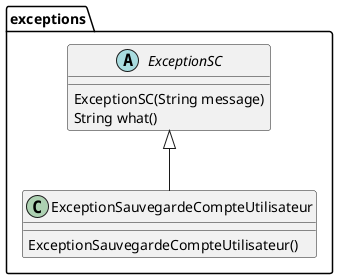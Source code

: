 @startuml Classes

package exceptions {
	abstract ExceptionSC {
		ExceptionSC(String message)
		String what()
	}

	class ExceptionSauvegardeCompteUtilisateur extends ExceptionSC {
		ExceptionSauvegardeCompteUtilisateur()
	}
}

newpage

package gestionnaires {
	interface GestionnaireDialogue {
		void consulterCompteDepensesCommunes(CompteDepensesCommunes compteDC)
		void consulterListeCompteDepensesCommunes(CompteUtilisateur compteU)
		void afficherListeDepensesCommunes(Collection<Depense> listeDepenses)
		void afficherMessageInformation(String message)
		void afficherMessageErreur(String message)
		void afficherListeComptesDepensesCommunes(Collection<CompteDepensesCommunes> listeComptesDepenses)
		void afficherPageAccueil(CompteUtilisateur compte)
		void creerCompteUtilisateur(String pseudo, String prenom, String nom, String email, String motDePasse, String confirmationMotDePasse)
		void creerCompteDepensesCommunes(String nom, String description)
		void seConnecter(String pseudo, String motDePasse)
		String hasher(String motDePasse)
		bool pseudoConforme(String pseudo)
		bool prenomConforme(String prenom)
		bool nomConforme(String nom)
		bool emailConforme(String email)
		bool motDePasseConforme(String motDePasse)
		bool nomCompteConforme(String nom)
	}

	interface GestionnaireSauvegarde {
		void creerCompteDepensesCommunes(CompteUtilisateur createur, String nom, string description)
		Collection<Depense> getDepenses(CompteDepensesCommunes compteDC)
		Collection<CompteDepensesCommunes> getComptesDepensesCommunes(CompteUtilisateur compteU)
		ComptePersonnel getCompte(String pseudo)
		bool pseudoExiste(String pseudo)
		bool compteExiste(String pseudo, String hashMDP)
		void sauvegarderCompteUtilisateur(CompteUtilisateur compteU)  throws ExceptionSauvegardeCompteUtilisateur
	}

	class GestionnaireSauvegardeFichier implements GestionnaireSauvegarde {
		void sauvegarderCompteUtilisateur(CompteUtilisateur compteU)  throws ExceptionSauvegardeCompteUtilisateur
	}

}

newpage

package comptes {
	interface ComptePersonnel {
		String pseudo
		String prenom
		String nom
		String email
		String hashMotDePasse
		ComptePersonnel(String pseudo, String prenom, String nom, String email, String hashMDP);
		void sauvegarder(GestionnaireSauvegarde gs) throws ExceptionSauvegardeCompteUtilisateur
		String getPseudo()
		String getPrenom()
		String getNom()
		String getEmail()
		String getHashMotDePasse()
		void setPseudo(String pseudo)
		void setPrenom(String prenom)
		void setNom(String nom)
		void setEmail(String email)
		void setHashMotDePasse(String hashMDP)
	}

	class CompteAdministrateur implements ComptePersonnel {
		void sauvegarder(GestionnaireSauvegarde gs) throws ExceptionSauvegardeCompteUtilisateur
	}


	class CompteUtilisateur implements ComptePersonnel {
		void sauvegarder(GestionnaireSauvegarde gs)  throws ExceptionSauvegardeCompteUtilisateur
		bool recupererInfosCompteDepensesCommunes(CompteDepensesCommunes compteDC)
		bool recupererComptesDepensesCommunes()
		Collection<CompteDepensesCommunes>  getComptesDepensesCommunes()
		void addCompteDepensesCommunes(CompteDepensesCommunes compteDC)
		void setComptesDepensesCommunes(Collection<CompteDepensesCommunes>listeComptesDepenses)
	}

	class CompteDepensesCommunes {
		String identifiant
		String nom
		String description
		Date dateCreation
		CompteDepensesCommunes(String identifiant, String nom, String description, Date dateCreation, CompteUtilisateur createur)
		bool recupererDepenses()
		Collection<Depenses> getDepenses()
		void setDepenses(listeDepenses)
	}

	class Depense {

	}
}

GestionnaireDialogue --"1" CompteUtilisateur
GestionnaireDialogue --"1" GestionnaireSauvegarde
CompteDepensesCommunes --"*" Depense
CompteUtilisateur "1"--"*" CompteDepensesCommunes

@enduml